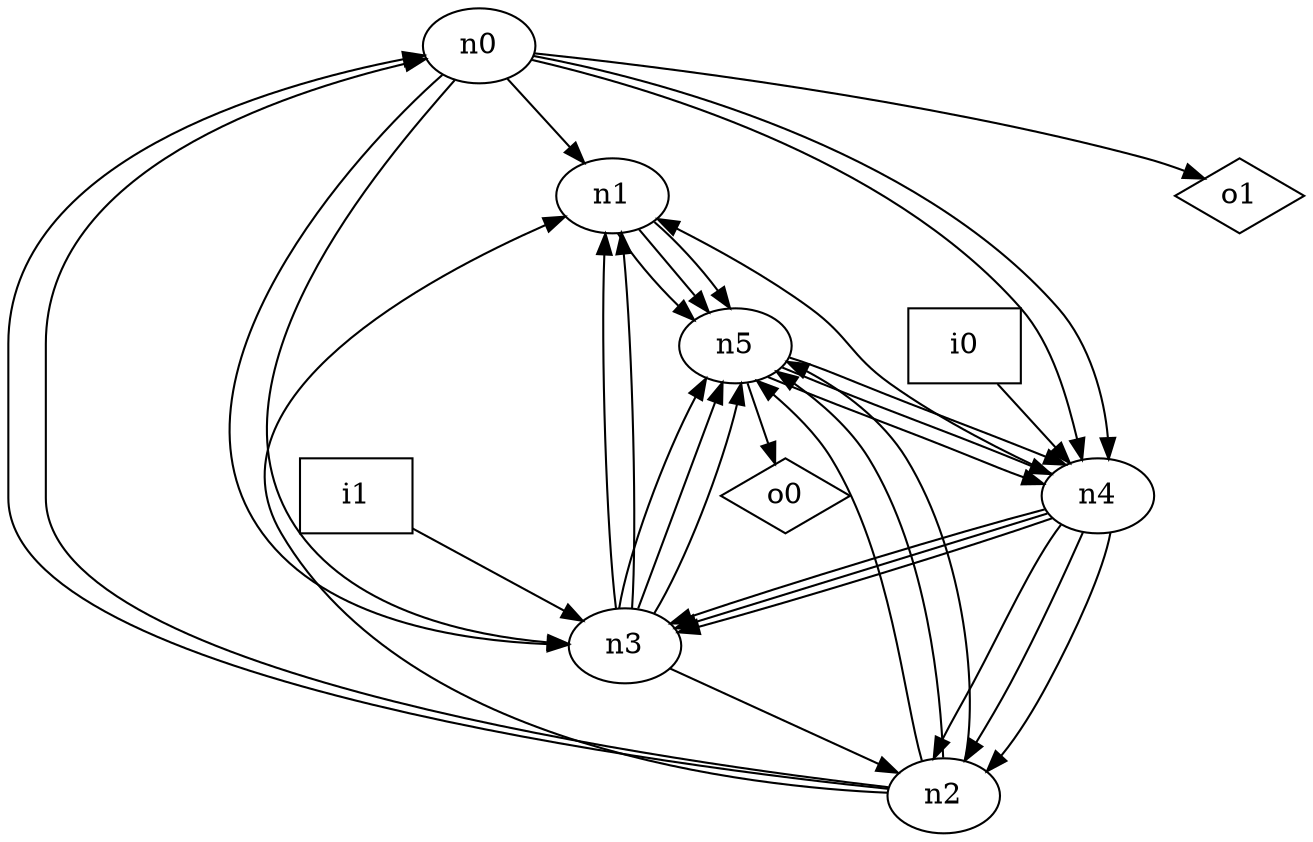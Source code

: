 digraph G {
n0 [label="n0"];
n1 [label="n1"];
n2 [label="n2"];
n3 [label="n3"];
n4 [label="n4"];
n5 [label="n5"];
n6 [label="i0",shape="box"];
n7 [label="i1",shape="box"];
n8 [label="o0",shape="diamond"];
n9 [label="o1",shape="diamond"];
n0 -> n1
n0 -> n3
n0 -> n3
n0 -> n4
n0 -> n4
n0 -> n9
n1 -> n5
n1 -> n5
n1 -> n5
n2 -> n0
n2 -> n0
n2 -> n1
n2 -> n5
n2 -> n5
n2 -> n5
n3 -> n1
n3 -> n1
n3 -> n2
n3 -> n5
n3 -> n5
n3 -> n5
n4 -> n1
n4 -> n2
n4 -> n2
n4 -> n2
n4 -> n3
n4 -> n3
n4 -> n3
n5 -> n4
n5 -> n4
n5 -> n4
n5 -> n8
n6 -> n4
n7 -> n3
}